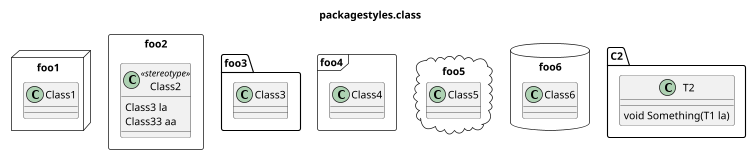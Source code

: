 @startuml

title packagestyles.class

scale 750 width
package foo1 <<Node>> {
    class Class1 {
    }
}

package foo2 <<Rectangle>> {
    class Class2 <<stereotype>> {
        Class3 la
        Class33 aa
    }
}

package foo3 <<Folder>> {
    class Class3 {
    }
}

package foo4 <<Frame>> {
    class Class4 {
    }
}

package foo5 <<Cloud>> {
    class Class5 {
    }
} 

package foo6 <<Database>> {
    class Class6 {
    }
}


package C2 {
  class T2 {
    void Something(T1 la)
    }
  }

@enduml
